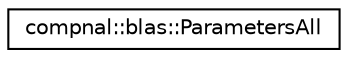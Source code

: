 digraph "Graphical Class Hierarchy"
{
 // INTERACTIVE_SVG=YES
 // LATEX_PDF_SIZE
  edge [fontname="Helvetica",fontsize="10",labelfontname="Helvetica",labelfontsize="10"];
  node [fontname="Helvetica",fontsize="10",shape=record];
  rankdir="LR";
  Node0 [label="compnal::blas::ParametersAll",height=0.2,width=0.4,color="black", fillcolor="white", style="filled",URL="$d6/d88/structcompnal_1_1blas_1_1_parameters_all.html",tooltip=" "];
}

